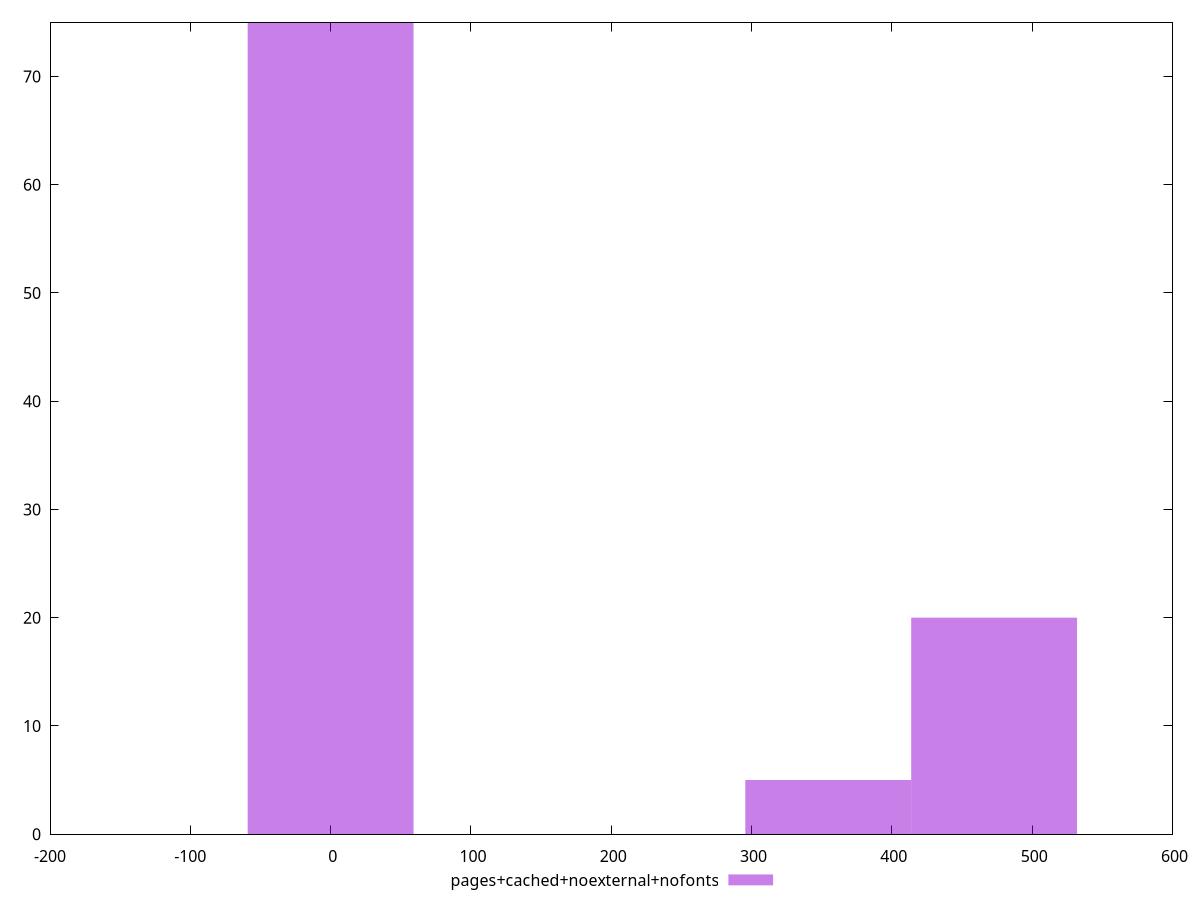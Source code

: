 $_pagesCachedNoexternalNofonts <<EOF
0 75
354.6566813070569 5
472.87557507607585 20
EOF
set key outside below
set terminal pngcairo
set output "report_00006_2020-11-02T20-21-41.718Z/render-blocking-resources/pages+cached+noexternal+nofonts//raw_hist.png"
set yrange [0:75]
set boxwidth 118.21889376901896
set style fill transparent solid 0.5 noborder
plot $_pagesCachedNoexternalNofonts title "pages+cached+noexternal+nofonts" with boxes ,